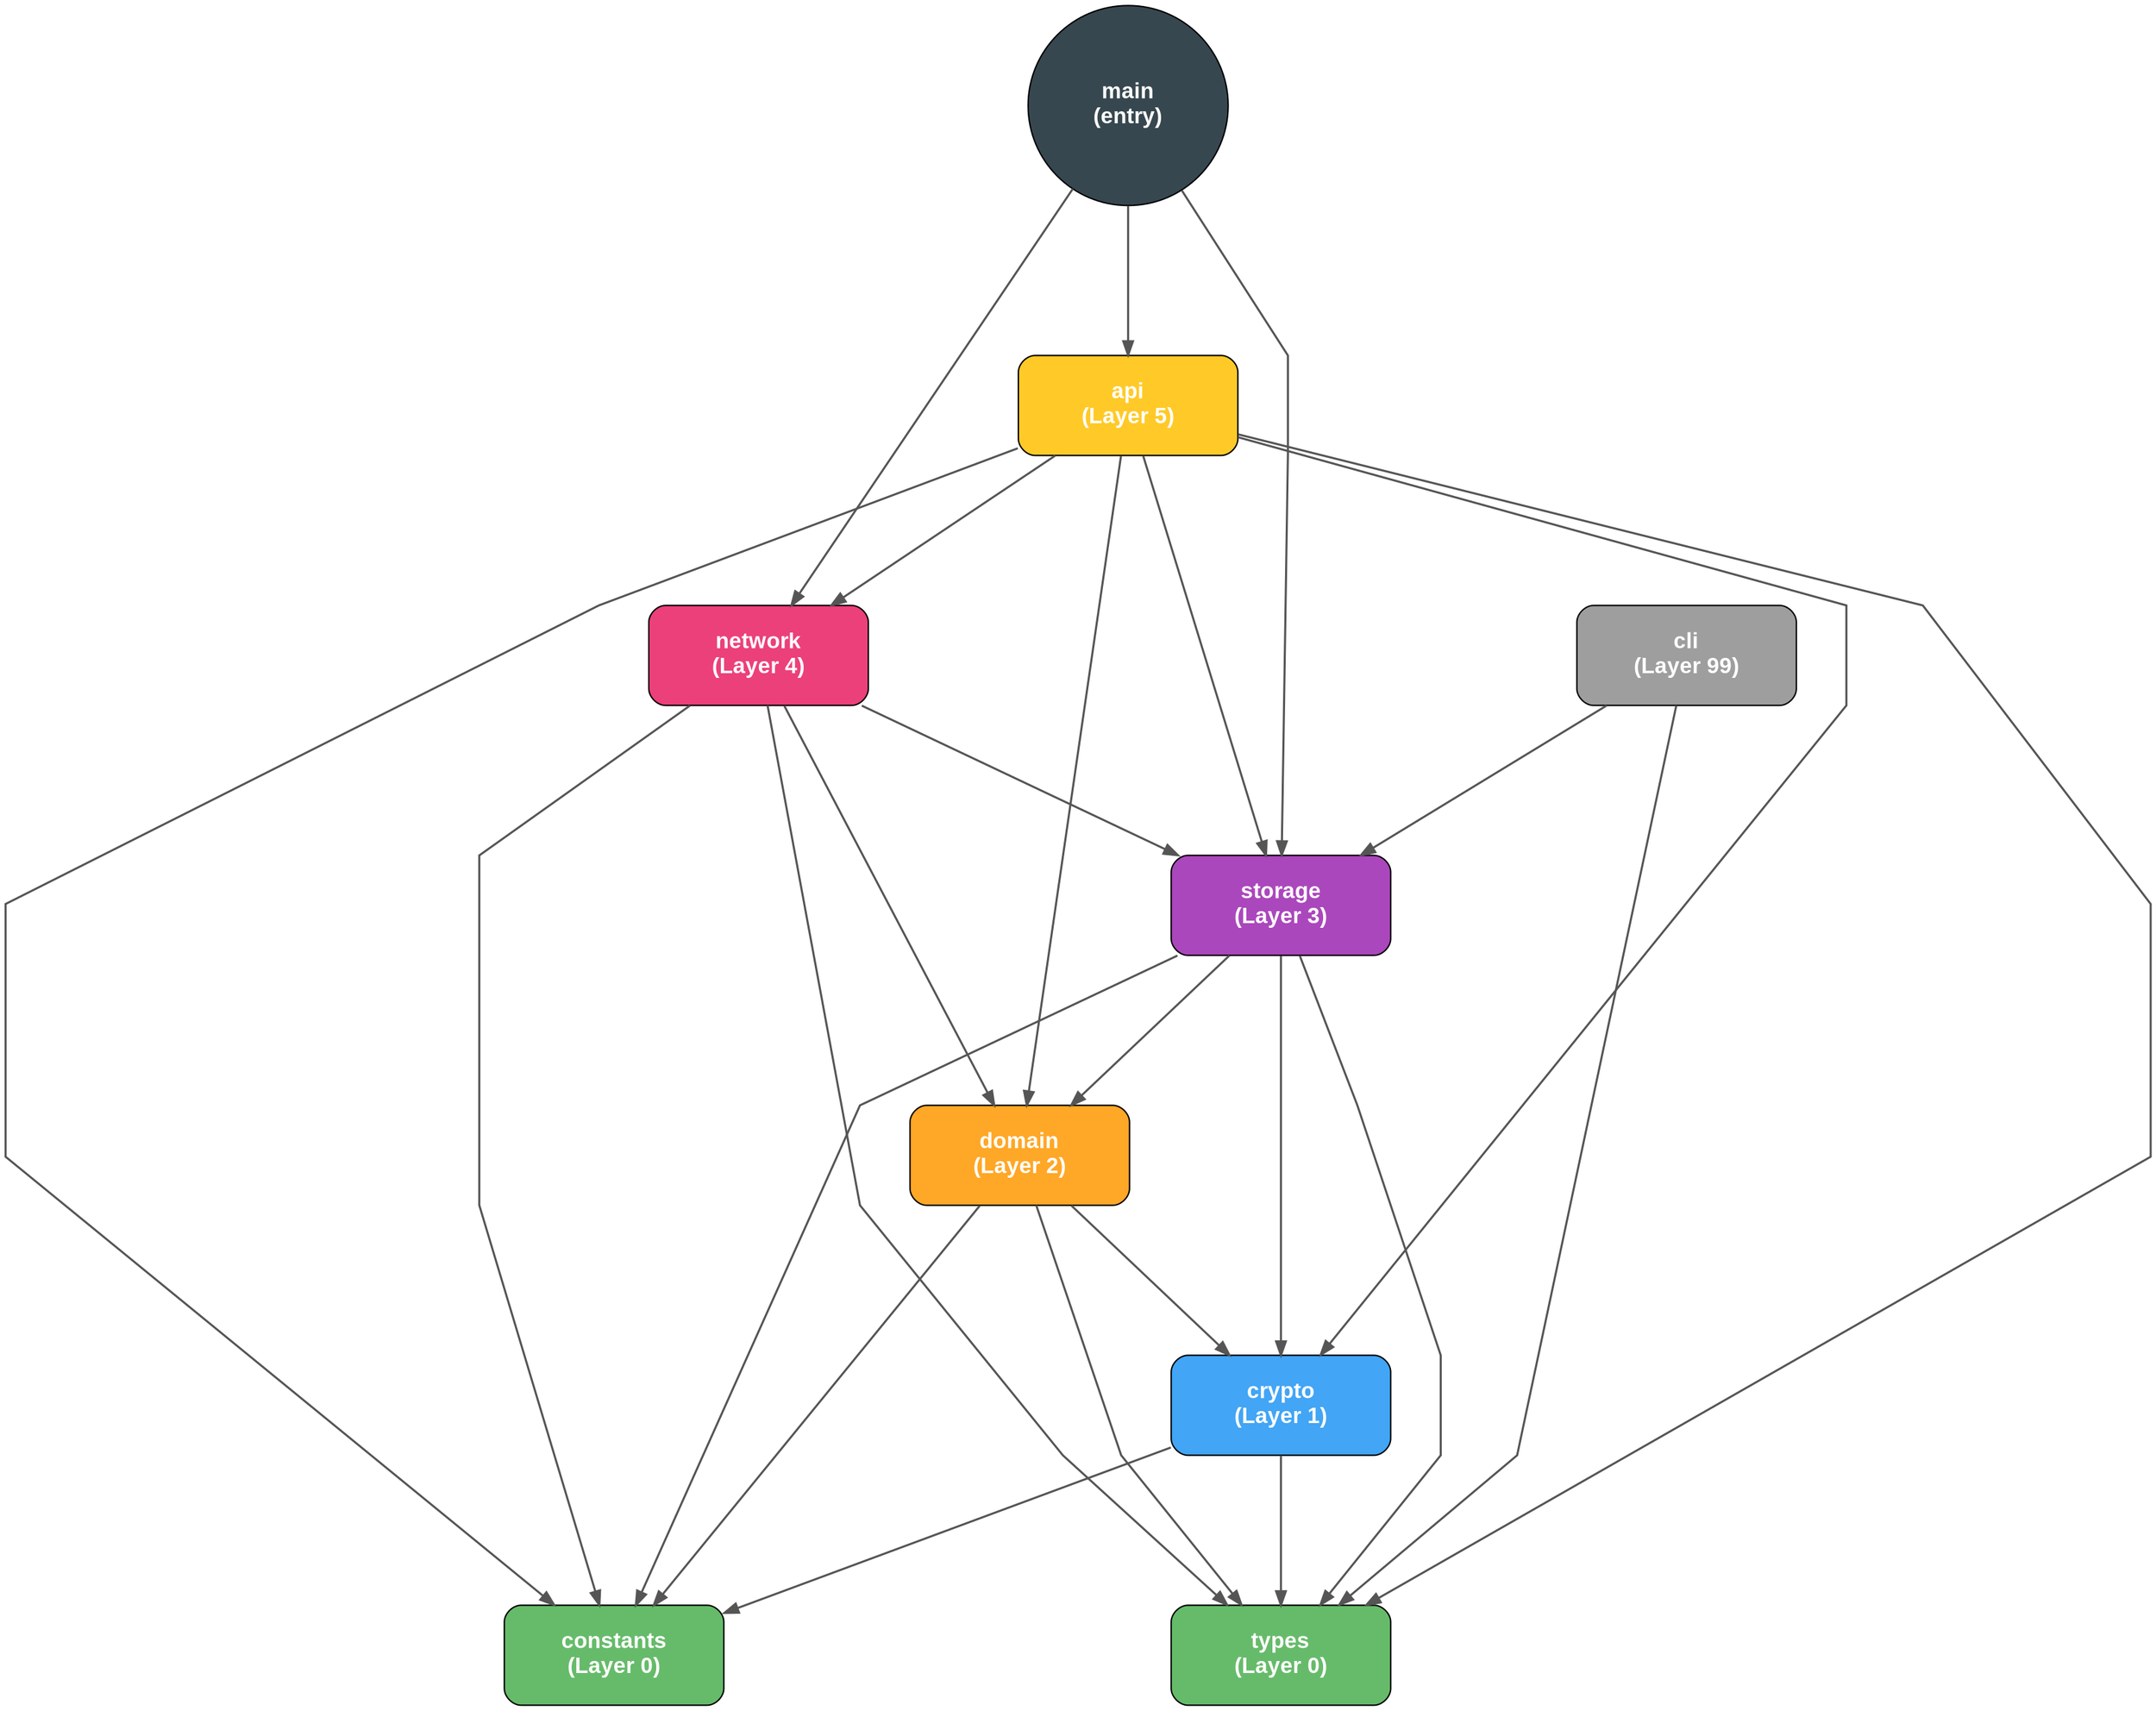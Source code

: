 digraph ModuleDependencies {
    // Graph styling - Top to Bottom for clean layer visualization
    rankdir=TB;
    node [shape=box, style="rounded,filled", fontname="Arial Bold", fontsize=16, width=2.2, height=1.0];
    edge [fontname="Arial", fontsize=11, color="#555555", penwidth=1.5];
    splines=polyline;
    nodesep=1.0;
    ranksep=1.5;
    bgcolor="#ffffff";

    // Entry point (Dark Gray) - at the top
    main [label="main\n(entry)", fillcolor="#37474f", fontcolor="white", shape="ellipse", width=2.0, height=2.0];


    // Module nodes (auto-generated)
    api [label="api\n(Layer 5)", fillcolor="#ffca28", fontcolor="white"];
    cli [label="cli\n(Layer 99)", fillcolor="#9e9e9e", fontcolor="white"];
    constants [label="constants\n(Layer 0)", fillcolor="#66bb6a", fontcolor="white"];
    crypto [label="crypto\n(Layer 1)", fillcolor="#42a5f5", fontcolor="white"];
    domain [label="domain\n(Layer 2)", fillcolor="#ffa726", fontcolor="white"];
    network [label="network\n(Layer 4)", fillcolor="#ec407a", fontcolor="white"];
    storage [label="storage\n(Layer 3)", fillcolor="#ab47bc", fontcolor="white"];
    types [label="types\n(Layer 0)", fillcolor="#66bb6a", fontcolor="white"];

    // Enforce strict top-to-bottom layering
    {rank=same; constants types;}
    {rank=same; crypto;}
    {rank=same; domain;}
    {rank=same; storage;}
    {rank=same; network;}
    {rank=same; api;}
    {rank=same; cli;}

    // Invisible edges to force horizontal alignment within layers
    constants -> types [style=invis];

    api -> constants;
    api -> crypto;
    api -> domain;
    api -> network;
    api -> storage;
    api -> types;
    cli -> storage;
    cli -> types;
    crypto -> constants;
    crypto -> types;
    domain -> constants;
    domain -> crypto;
    domain -> types;
    network -> constants;
    network -> domain;
    network -> storage;
    network -> types;
    storage -> constants;
    storage -> crypto;
    storage -> domain;
    storage -> types;
    main -> api;
    main -> network;
    main -> storage;
}
